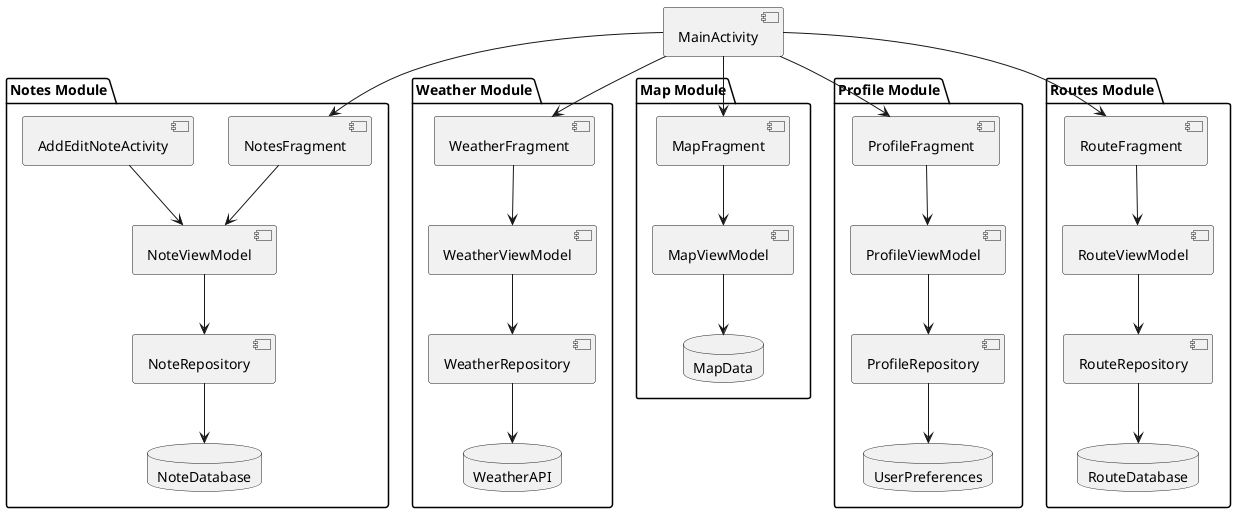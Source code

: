 @startuml AppArchitecture

' === Notes Module ===
package "Notes Module" {
  component NotesFragment
  component AddEditNoteActivity
  component NoteViewModel
  component NoteRepository
  database NoteDatabase

  NotesFragment --> NoteViewModel
  AddEditNoteActivity --> NoteViewModel
  NoteViewModel --> NoteRepository
  NoteRepository --> NoteDatabase
}

' === Weather Module ===
package "Weather Module" {
  component WeatherFragment
  component WeatherViewModel
  component WeatherRepository
  database WeatherAPI

  WeatherFragment --> WeatherViewModel
  WeatherViewModel --> WeatherRepository
  WeatherRepository --> WeatherAPI
}

' === Map Module ===
package "Map Module" {
  component MapFragment
  component MapViewModel
  database MapData

  MapFragment --> MapViewModel
  MapViewModel --> MapData
}

' === Profile Module ===
package "Profile Module" {
  component ProfileFragment
  component ProfileViewModel
  component ProfileRepository
  database UserPreferences

  ProfileFragment --> ProfileViewModel
  ProfileViewModel --> ProfileRepository
  ProfileRepository --> UserPreferences
}

' === Routes Module ===
package "Routes Module" {
  component RouteFragment
  component RouteViewModel
  component RouteRepository
  database RouteDatabase

  RouteFragment --> RouteViewModel
  RouteViewModel --> RouteRepository
  RouteRepository --> RouteDatabase
}

' === MainActivity Navigation ===
component MainActivity

MainActivity --> NotesFragment
MainActivity --> WeatherFragment
MainActivity --> MapFragment
MainActivity --> ProfileFragment
MainActivity --> RouteFragment

@enduml
